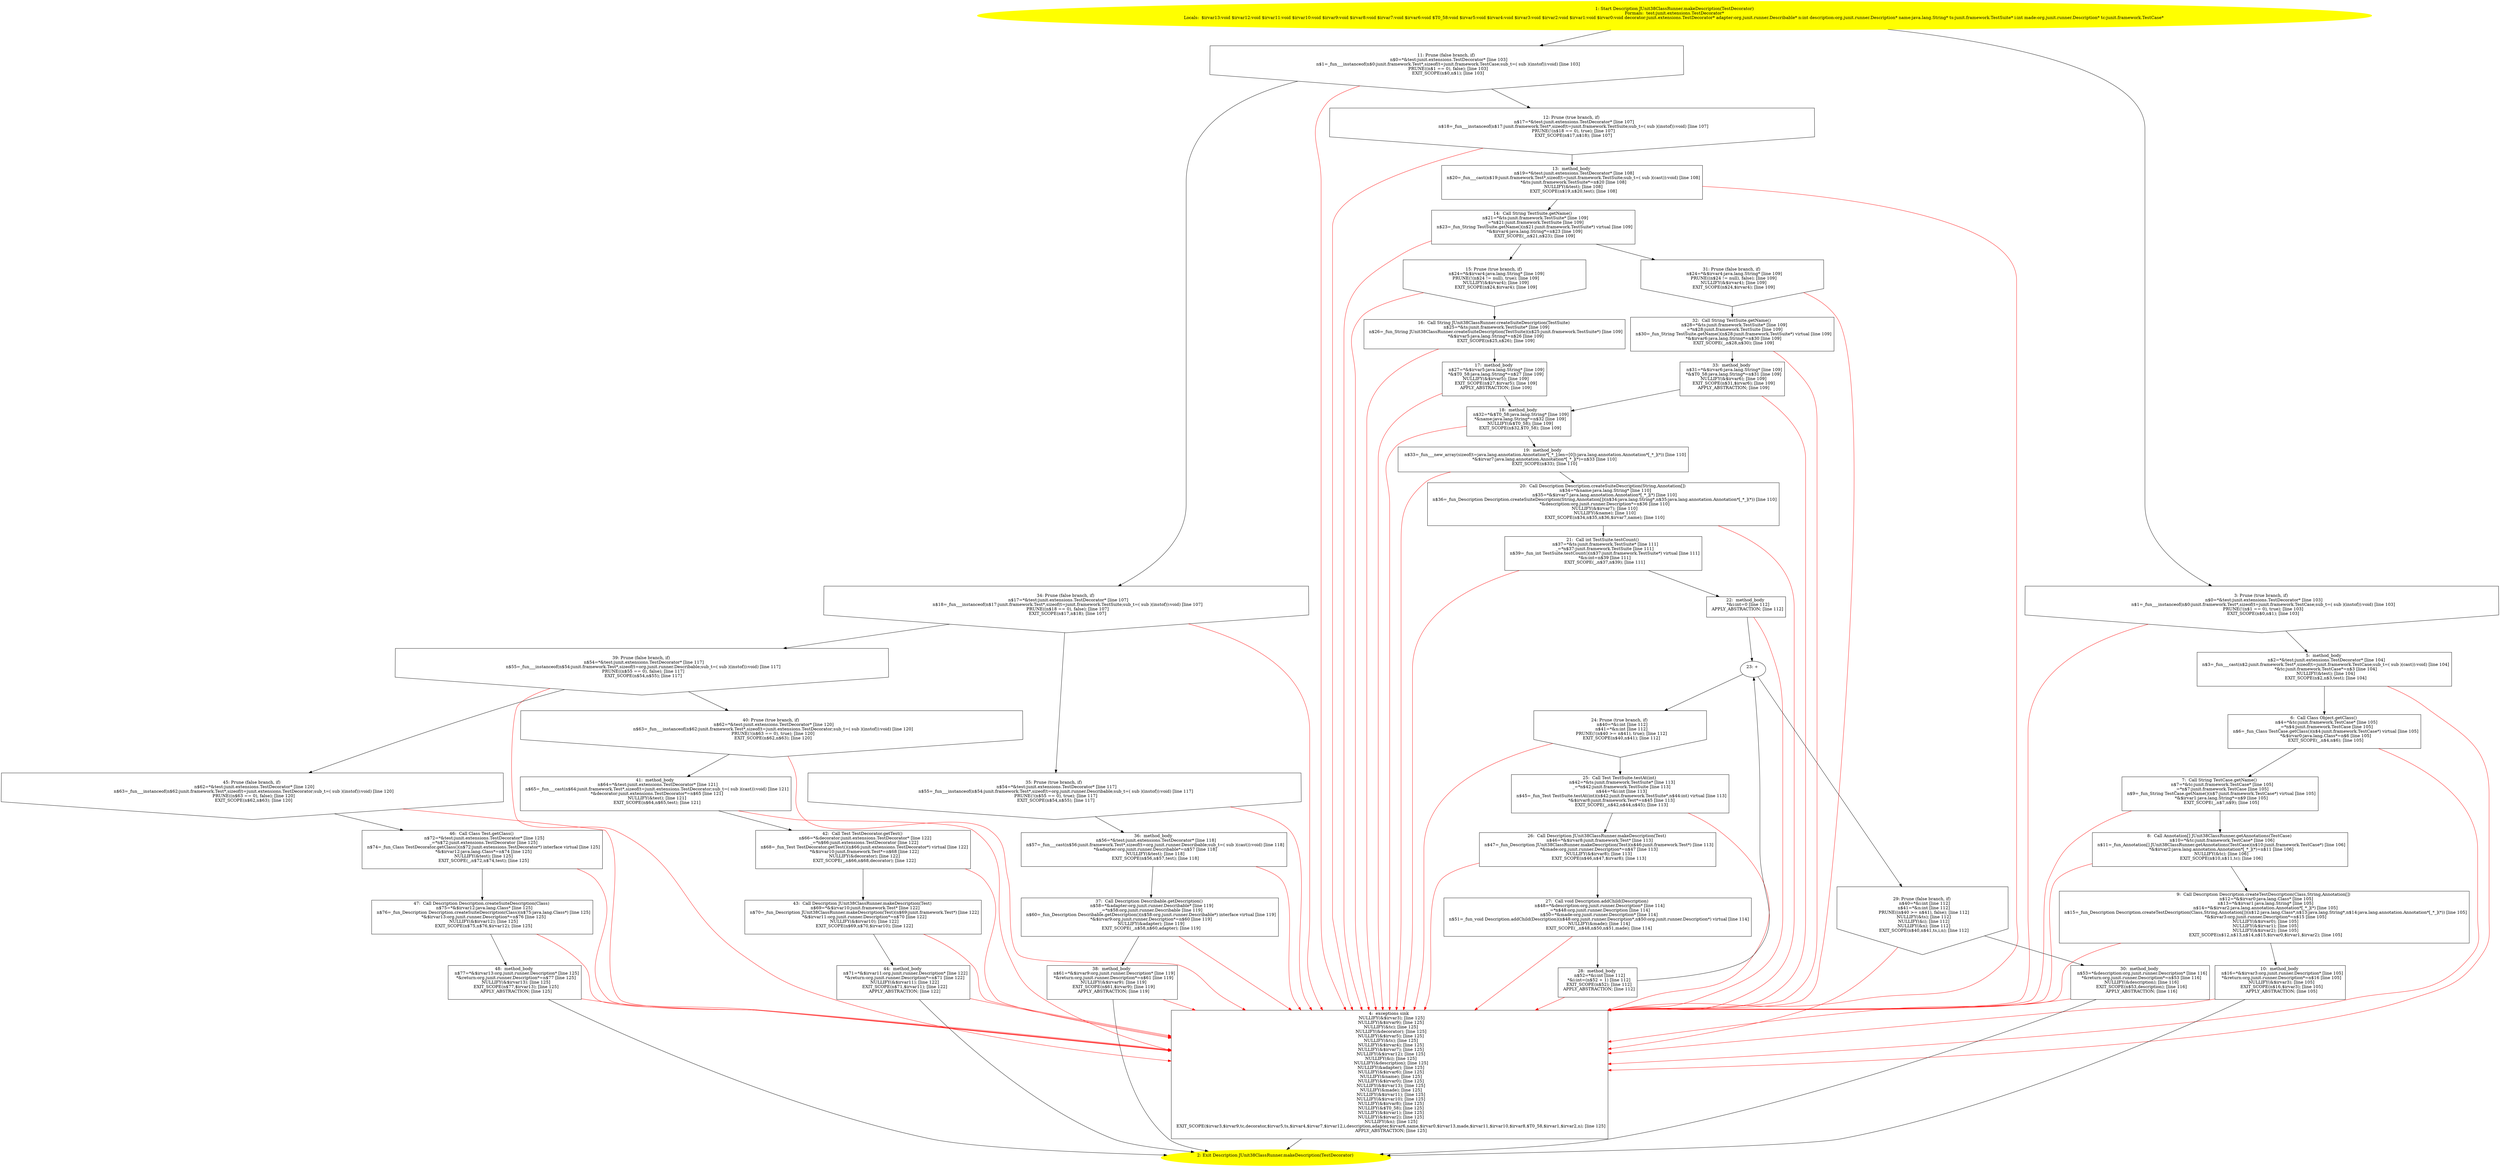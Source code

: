 /* @generated */
digraph cfg {
"org.junit.internal.runners.JUnit38ClassRunner.makeDescription(junit.extensions.TestDecorator):org.ju.b2b2408292c4fef4a4790dabfb2a9c00_1" [label="1: Start Description JUnit38ClassRunner.makeDescription(TestDecorator)\nFormals:  test:junit.extensions.TestDecorator*\nLocals:  $irvar13:void $irvar12:void $irvar11:void $irvar10:void $irvar9:void $irvar8:void $irvar7:void $irvar6:void $T0_58:void $irvar5:void $irvar4:void $irvar3:void $irvar2:void $irvar1:void $irvar0:void decorator:junit.extensions.TestDecorator* adapter:org.junit.runner.Describable* n:int description:org.junit.runner.Description* name:java.lang.String* ts:junit.framework.TestSuite* i:int made:org.junit.runner.Description* tc:junit.framework.TestCase* \n  " color=yellow style=filled]
	

	 "org.junit.internal.runners.JUnit38ClassRunner.makeDescription(junit.extensions.TestDecorator):org.ju.b2b2408292c4fef4a4790dabfb2a9c00_1" -> "org.junit.internal.runners.JUnit38ClassRunner.makeDescription(junit.extensions.TestDecorator):org.ju.b2b2408292c4fef4a4790dabfb2a9c00_3" ;
	 "org.junit.internal.runners.JUnit38ClassRunner.makeDescription(junit.extensions.TestDecorator):org.ju.b2b2408292c4fef4a4790dabfb2a9c00_1" -> "org.junit.internal.runners.JUnit38ClassRunner.makeDescription(junit.extensions.TestDecorator):org.ju.b2b2408292c4fef4a4790dabfb2a9c00_11" ;
"org.junit.internal.runners.JUnit38ClassRunner.makeDescription(junit.extensions.TestDecorator):org.ju.b2b2408292c4fef4a4790dabfb2a9c00_2" [label="2: Exit Description JUnit38ClassRunner.makeDescription(TestDecorator) \n  " color=yellow style=filled]
	

"org.junit.internal.runners.JUnit38ClassRunner.makeDescription(junit.extensions.TestDecorator):org.ju.b2b2408292c4fef4a4790dabfb2a9c00_3" [label="3: Prune (true branch, if) \n   n$0=*&test:junit.extensions.TestDecorator* [line 103]\n  n$1=_fun___instanceof(n$0:junit.framework.Test*,sizeof(t=junit.framework.TestCase;sub_t=( sub )(instof)):void) [line 103]\n  PRUNE(!(n$1 == 0), true); [line 103]\n  EXIT_SCOPE(n$0,n$1); [line 103]\n " shape="invhouse"]
	

	 "org.junit.internal.runners.JUnit38ClassRunner.makeDescription(junit.extensions.TestDecorator):org.ju.b2b2408292c4fef4a4790dabfb2a9c00_3" -> "org.junit.internal.runners.JUnit38ClassRunner.makeDescription(junit.extensions.TestDecorator):org.ju.b2b2408292c4fef4a4790dabfb2a9c00_5" ;
	 "org.junit.internal.runners.JUnit38ClassRunner.makeDescription(junit.extensions.TestDecorator):org.ju.b2b2408292c4fef4a4790dabfb2a9c00_3" -> "org.junit.internal.runners.JUnit38ClassRunner.makeDescription(junit.extensions.TestDecorator):org.ju.b2b2408292c4fef4a4790dabfb2a9c00_4" [color="red" ];
"org.junit.internal.runners.JUnit38ClassRunner.makeDescription(junit.extensions.TestDecorator):org.ju.b2b2408292c4fef4a4790dabfb2a9c00_4" [label="4:  exceptions sink \n   NULLIFY(&$irvar3); [line 125]\n  NULLIFY(&$irvar9); [line 125]\n  NULLIFY(&tc); [line 125]\n  NULLIFY(&decorator); [line 125]\n  NULLIFY(&$irvar5); [line 125]\n  NULLIFY(&ts); [line 125]\n  NULLIFY(&$irvar4); [line 125]\n  NULLIFY(&$irvar7); [line 125]\n  NULLIFY(&$irvar12); [line 125]\n  NULLIFY(&i); [line 125]\n  NULLIFY(&description); [line 125]\n  NULLIFY(&adapter); [line 125]\n  NULLIFY(&$irvar6); [line 125]\n  NULLIFY(&name); [line 125]\n  NULLIFY(&$irvar0); [line 125]\n  NULLIFY(&$irvar13); [line 125]\n  NULLIFY(&made); [line 125]\n  NULLIFY(&$irvar11); [line 125]\n  NULLIFY(&$irvar10); [line 125]\n  NULLIFY(&$irvar8); [line 125]\n  NULLIFY(&$T0_58); [line 125]\n  NULLIFY(&$irvar1); [line 125]\n  NULLIFY(&$irvar2); [line 125]\n  NULLIFY(&n); [line 125]\n  EXIT_SCOPE($irvar3,$irvar9,tc,decorator,$irvar5,ts,$irvar4,$irvar7,$irvar12,i,description,adapter,$irvar6,name,$irvar0,$irvar13,made,$irvar11,$irvar10,$irvar8,$T0_58,$irvar1,$irvar2,n); [line 125]\n  APPLY_ABSTRACTION; [line 125]\n " shape="box"]
	

	 "org.junit.internal.runners.JUnit38ClassRunner.makeDescription(junit.extensions.TestDecorator):org.ju.b2b2408292c4fef4a4790dabfb2a9c00_4" -> "org.junit.internal.runners.JUnit38ClassRunner.makeDescription(junit.extensions.TestDecorator):org.ju.b2b2408292c4fef4a4790dabfb2a9c00_2" ;
"org.junit.internal.runners.JUnit38ClassRunner.makeDescription(junit.extensions.TestDecorator):org.ju.b2b2408292c4fef4a4790dabfb2a9c00_5" [label="5:  method_body \n   n$2=*&test:junit.extensions.TestDecorator* [line 104]\n  n$3=_fun___cast(n$2:junit.framework.Test*,sizeof(t=junit.framework.TestCase;sub_t=( sub )(cast)):void) [line 104]\n  *&tc:junit.framework.TestCase*=n$3 [line 104]\n  NULLIFY(&test); [line 104]\n  EXIT_SCOPE(n$2,n$3,test); [line 104]\n " shape="box"]
	

	 "org.junit.internal.runners.JUnit38ClassRunner.makeDescription(junit.extensions.TestDecorator):org.ju.b2b2408292c4fef4a4790dabfb2a9c00_5" -> "org.junit.internal.runners.JUnit38ClassRunner.makeDescription(junit.extensions.TestDecorator):org.ju.b2b2408292c4fef4a4790dabfb2a9c00_6" ;
	 "org.junit.internal.runners.JUnit38ClassRunner.makeDescription(junit.extensions.TestDecorator):org.ju.b2b2408292c4fef4a4790dabfb2a9c00_5" -> "org.junit.internal.runners.JUnit38ClassRunner.makeDescription(junit.extensions.TestDecorator):org.ju.b2b2408292c4fef4a4790dabfb2a9c00_4" [color="red" ];
"org.junit.internal.runners.JUnit38ClassRunner.makeDescription(junit.extensions.TestDecorator):org.ju.b2b2408292c4fef4a4790dabfb2a9c00_6" [label="6:  Call Class Object.getClass() \n   n$4=*&tc:junit.framework.TestCase* [line 105]\n  _=*n$4:junit.framework.TestCase [line 105]\n  n$6=_fun_Class TestCase.getClass()(n$4:junit.framework.TestCase*) virtual [line 105]\n  *&$irvar0:java.lang.Class*=n$6 [line 105]\n  EXIT_SCOPE(_,n$4,n$6); [line 105]\n " shape="box"]
	

	 "org.junit.internal.runners.JUnit38ClassRunner.makeDescription(junit.extensions.TestDecorator):org.ju.b2b2408292c4fef4a4790dabfb2a9c00_6" -> "org.junit.internal.runners.JUnit38ClassRunner.makeDescription(junit.extensions.TestDecorator):org.ju.b2b2408292c4fef4a4790dabfb2a9c00_7" ;
	 "org.junit.internal.runners.JUnit38ClassRunner.makeDescription(junit.extensions.TestDecorator):org.ju.b2b2408292c4fef4a4790dabfb2a9c00_6" -> "org.junit.internal.runners.JUnit38ClassRunner.makeDescription(junit.extensions.TestDecorator):org.ju.b2b2408292c4fef4a4790dabfb2a9c00_4" [color="red" ];
"org.junit.internal.runners.JUnit38ClassRunner.makeDescription(junit.extensions.TestDecorator):org.ju.b2b2408292c4fef4a4790dabfb2a9c00_7" [label="7:  Call String TestCase.getName() \n   n$7=*&tc:junit.framework.TestCase* [line 105]\n  _=*n$7:junit.framework.TestCase [line 105]\n  n$9=_fun_String TestCase.getName()(n$7:junit.framework.TestCase*) virtual [line 105]\n  *&$irvar1:java.lang.String*=n$9 [line 105]\n  EXIT_SCOPE(_,n$7,n$9); [line 105]\n " shape="box"]
	

	 "org.junit.internal.runners.JUnit38ClassRunner.makeDescription(junit.extensions.TestDecorator):org.ju.b2b2408292c4fef4a4790dabfb2a9c00_7" -> "org.junit.internal.runners.JUnit38ClassRunner.makeDescription(junit.extensions.TestDecorator):org.ju.b2b2408292c4fef4a4790dabfb2a9c00_8" ;
	 "org.junit.internal.runners.JUnit38ClassRunner.makeDescription(junit.extensions.TestDecorator):org.ju.b2b2408292c4fef4a4790dabfb2a9c00_7" -> "org.junit.internal.runners.JUnit38ClassRunner.makeDescription(junit.extensions.TestDecorator):org.ju.b2b2408292c4fef4a4790dabfb2a9c00_4" [color="red" ];
"org.junit.internal.runners.JUnit38ClassRunner.makeDescription(junit.extensions.TestDecorator):org.ju.b2b2408292c4fef4a4790dabfb2a9c00_8" [label="8:  Call Annotation[] JUnit38ClassRunner.getAnnotations(TestCase) \n   n$10=*&tc:junit.framework.TestCase* [line 106]\n  n$11=_fun_Annotation[] JUnit38ClassRunner.getAnnotations(TestCase)(n$10:junit.framework.TestCase*) [line 106]\n  *&$irvar2:java.lang.annotation.Annotation*[_*_](*)=n$11 [line 106]\n  NULLIFY(&tc); [line 106]\n  EXIT_SCOPE(n$10,n$11,tc); [line 106]\n " shape="box"]
	

	 "org.junit.internal.runners.JUnit38ClassRunner.makeDescription(junit.extensions.TestDecorator):org.ju.b2b2408292c4fef4a4790dabfb2a9c00_8" -> "org.junit.internal.runners.JUnit38ClassRunner.makeDescription(junit.extensions.TestDecorator):org.ju.b2b2408292c4fef4a4790dabfb2a9c00_9" ;
	 "org.junit.internal.runners.JUnit38ClassRunner.makeDescription(junit.extensions.TestDecorator):org.ju.b2b2408292c4fef4a4790dabfb2a9c00_8" -> "org.junit.internal.runners.JUnit38ClassRunner.makeDescription(junit.extensions.TestDecorator):org.ju.b2b2408292c4fef4a4790dabfb2a9c00_4" [color="red" ];
"org.junit.internal.runners.JUnit38ClassRunner.makeDescription(junit.extensions.TestDecorator):org.ju.b2b2408292c4fef4a4790dabfb2a9c00_9" [label="9:  Call Description Description.createTestDescription(Class,String,Annotation[]) \n   n$12=*&$irvar0:java.lang.Class* [line 105]\n  n$13=*&$irvar1:java.lang.String* [line 105]\n  n$14=*&$irvar2:java.lang.annotation.Annotation*[_*_](*) [line 105]\n  n$15=_fun_Description Description.createTestDescription(Class,String,Annotation[])(n$12:java.lang.Class*,n$13:java.lang.String*,n$14:java.lang.annotation.Annotation*[_*_](*)) [line 105]\n  *&$irvar3:org.junit.runner.Description*=n$15 [line 105]\n  NULLIFY(&$irvar0); [line 105]\n  NULLIFY(&$irvar1); [line 105]\n  NULLIFY(&$irvar2); [line 105]\n  EXIT_SCOPE(n$12,n$13,n$14,n$15,$irvar0,$irvar1,$irvar2); [line 105]\n " shape="box"]
	

	 "org.junit.internal.runners.JUnit38ClassRunner.makeDescription(junit.extensions.TestDecorator):org.ju.b2b2408292c4fef4a4790dabfb2a9c00_9" -> "org.junit.internal.runners.JUnit38ClassRunner.makeDescription(junit.extensions.TestDecorator):org.ju.b2b2408292c4fef4a4790dabfb2a9c00_10" ;
	 "org.junit.internal.runners.JUnit38ClassRunner.makeDescription(junit.extensions.TestDecorator):org.ju.b2b2408292c4fef4a4790dabfb2a9c00_9" -> "org.junit.internal.runners.JUnit38ClassRunner.makeDescription(junit.extensions.TestDecorator):org.ju.b2b2408292c4fef4a4790dabfb2a9c00_4" [color="red" ];
"org.junit.internal.runners.JUnit38ClassRunner.makeDescription(junit.extensions.TestDecorator):org.ju.b2b2408292c4fef4a4790dabfb2a9c00_10" [label="10:  method_body \n   n$16=*&$irvar3:org.junit.runner.Description* [line 105]\n  *&return:org.junit.runner.Description*=n$16 [line 105]\n  NULLIFY(&$irvar3); [line 105]\n  EXIT_SCOPE(n$16,$irvar3); [line 105]\n  APPLY_ABSTRACTION; [line 105]\n " shape="box"]
	

	 "org.junit.internal.runners.JUnit38ClassRunner.makeDescription(junit.extensions.TestDecorator):org.ju.b2b2408292c4fef4a4790dabfb2a9c00_10" -> "org.junit.internal.runners.JUnit38ClassRunner.makeDescription(junit.extensions.TestDecorator):org.ju.b2b2408292c4fef4a4790dabfb2a9c00_2" ;
	 "org.junit.internal.runners.JUnit38ClassRunner.makeDescription(junit.extensions.TestDecorator):org.ju.b2b2408292c4fef4a4790dabfb2a9c00_10" -> "org.junit.internal.runners.JUnit38ClassRunner.makeDescription(junit.extensions.TestDecorator):org.ju.b2b2408292c4fef4a4790dabfb2a9c00_4" [color="red" ];
"org.junit.internal.runners.JUnit38ClassRunner.makeDescription(junit.extensions.TestDecorator):org.ju.b2b2408292c4fef4a4790dabfb2a9c00_11" [label="11: Prune (false branch, if) \n   n$0=*&test:junit.extensions.TestDecorator* [line 103]\n  n$1=_fun___instanceof(n$0:junit.framework.Test*,sizeof(t=junit.framework.TestCase;sub_t=( sub )(instof)):void) [line 103]\n  PRUNE((n$1 == 0), false); [line 103]\n  EXIT_SCOPE(n$0,n$1); [line 103]\n " shape="invhouse"]
	

	 "org.junit.internal.runners.JUnit38ClassRunner.makeDescription(junit.extensions.TestDecorator):org.ju.b2b2408292c4fef4a4790dabfb2a9c00_11" -> "org.junit.internal.runners.JUnit38ClassRunner.makeDescription(junit.extensions.TestDecorator):org.ju.b2b2408292c4fef4a4790dabfb2a9c00_12" ;
	 "org.junit.internal.runners.JUnit38ClassRunner.makeDescription(junit.extensions.TestDecorator):org.ju.b2b2408292c4fef4a4790dabfb2a9c00_11" -> "org.junit.internal.runners.JUnit38ClassRunner.makeDescription(junit.extensions.TestDecorator):org.ju.b2b2408292c4fef4a4790dabfb2a9c00_34" ;
	 "org.junit.internal.runners.JUnit38ClassRunner.makeDescription(junit.extensions.TestDecorator):org.ju.b2b2408292c4fef4a4790dabfb2a9c00_11" -> "org.junit.internal.runners.JUnit38ClassRunner.makeDescription(junit.extensions.TestDecorator):org.ju.b2b2408292c4fef4a4790dabfb2a9c00_4" [color="red" ];
"org.junit.internal.runners.JUnit38ClassRunner.makeDescription(junit.extensions.TestDecorator):org.ju.b2b2408292c4fef4a4790dabfb2a9c00_12" [label="12: Prune (true branch, if) \n   n$17=*&test:junit.extensions.TestDecorator* [line 107]\n  n$18=_fun___instanceof(n$17:junit.framework.Test*,sizeof(t=junit.framework.TestSuite;sub_t=( sub )(instof)):void) [line 107]\n  PRUNE(!(n$18 == 0), true); [line 107]\n  EXIT_SCOPE(n$17,n$18); [line 107]\n " shape="invhouse"]
	

	 "org.junit.internal.runners.JUnit38ClassRunner.makeDescription(junit.extensions.TestDecorator):org.ju.b2b2408292c4fef4a4790dabfb2a9c00_12" -> "org.junit.internal.runners.JUnit38ClassRunner.makeDescription(junit.extensions.TestDecorator):org.ju.b2b2408292c4fef4a4790dabfb2a9c00_13" ;
	 "org.junit.internal.runners.JUnit38ClassRunner.makeDescription(junit.extensions.TestDecorator):org.ju.b2b2408292c4fef4a4790dabfb2a9c00_12" -> "org.junit.internal.runners.JUnit38ClassRunner.makeDescription(junit.extensions.TestDecorator):org.ju.b2b2408292c4fef4a4790dabfb2a9c00_4" [color="red" ];
"org.junit.internal.runners.JUnit38ClassRunner.makeDescription(junit.extensions.TestDecorator):org.ju.b2b2408292c4fef4a4790dabfb2a9c00_13" [label="13:  method_body \n   n$19=*&test:junit.extensions.TestDecorator* [line 108]\n  n$20=_fun___cast(n$19:junit.framework.Test*,sizeof(t=junit.framework.TestSuite;sub_t=( sub )(cast)):void) [line 108]\n  *&ts:junit.framework.TestSuite*=n$20 [line 108]\n  NULLIFY(&test); [line 108]\n  EXIT_SCOPE(n$19,n$20,test); [line 108]\n " shape="box"]
	

	 "org.junit.internal.runners.JUnit38ClassRunner.makeDescription(junit.extensions.TestDecorator):org.ju.b2b2408292c4fef4a4790dabfb2a9c00_13" -> "org.junit.internal.runners.JUnit38ClassRunner.makeDescription(junit.extensions.TestDecorator):org.ju.b2b2408292c4fef4a4790dabfb2a9c00_14" ;
	 "org.junit.internal.runners.JUnit38ClassRunner.makeDescription(junit.extensions.TestDecorator):org.ju.b2b2408292c4fef4a4790dabfb2a9c00_13" -> "org.junit.internal.runners.JUnit38ClassRunner.makeDescription(junit.extensions.TestDecorator):org.ju.b2b2408292c4fef4a4790dabfb2a9c00_4" [color="red" ];
"org.junit.internal.runners.JUnit38ClassRunner.makeDescription(junit.extensions.TestDecorator):org.ju.b2b2408292c4fef4a4790dabfb2a9c00_14" [label="14:  Call String TestSuite.getName() \n   n$21=*&ts:junit.framework.TestSuite* [line 109]\n  _=*n$21:junit.framework.TestSuite [line 109]\n  n$23=_fun_String TestSuite.getName()(n$21:junit.framework.TestSuite*) virtual [line 109]\n  *&$irvar4:java.lang.String*=n$23 [line 109]\n  EXIT_SCOPE(_,n$21,n$23); [line 109]\n " shape="box"]
	

	 "org.junit.internal.runners.JUnit38ClassRunner.makeDescription(junit.extensions.TestDecorator):org.ju.b2b2408292c4fef4a4790dabfb2a9c00_14" -> "org.junit.internal.runners.JUnit38ClassRunner.makeDescription(junit.extensions.TestDecorator):org.ju.b2b2408292c4fef4a4790dabfb2a9c00_15" ;
	 "org.junit.internal.runners.JUnit38ClassRunner.makeDescription(junit.extensions.TestDecorator):org.ju.b2b2408292c4fef4a4790dabfb2a9c00_14" -> "org.junit.internal.runners.JUnit38ClassRunner.makeDescription(junit.extensions.TestDecorator):org.ju.b2b2408292c4fef4a4790dabfb2a9c00_31" ;
	 "org.junit.internal.runners.JUnit38ClassRunner.makeDescription(junit.extensions.TestDecorator):org.ju.b2b2408292c4fef4a4790dabfb2a9c00_14" -> "org.junit.internal.runners.JUnit38ClassRunner.makeDescription(junit.extensions.TestDecorator):org.ju.b2b2408292c4fef4a4790dabfb2a9c00_4" [color="red" ];
"org.junit.internal.runners.JUnit38ClassRunner.makeDescription(junit.extensions.TestDecorator):org.ju.b2b2408292c4fef4a4790dabfb2a9c00_15" [label="15: Prune (true branch, if) \n   n$24=*&$irvar4:java.lang.String* [line 109]\n  PRUNE(!(n$24 != null), true); [line 109]\n  NULLIFY(&$irvar4); [line 109]\n  EXIT_SCOPE(n$24,$irvar4); [line 109]\n " shape="invhouse"]
	

	 "org.junit.internal.runners.JUnit38ClassRunner.makeDescription(junit.extensions.TestDecorator):org.ju.b2b2408292c4fef4a4790dabfb2a9c00_15" -> "org.junit.internal.runners.JUnit38ClassRunner.makeDescription(junit.extensions.TestDecorator):org.ju.b2b2408292c4fef4a4790dabfb2a9c00_16" ;
	 "org.junit.internal.runners.JUnit38ClassRunner.makeDescription(junit.extensions.TestDecorator):org.ju.b2b2408292c4fef4a4790dabfb2a9c00_15" -> "org.junit.internal.runners.JUnit38ClassRunner.makeDescription(junit.extensions.TestDecorator):org.ju.b2b2408292c4fef4a4790dabfb2a9c00_4" [color="red" ];
"org.junit.internal.runners.JUnit38ClassRunner.makeDescription(junit.extensions.TestDecorator):org.ju.b2b2408292c4fef4a4790dabfb2a9c00_16" [label="16:  Call String JUnit38ClassRunner.createSuiteDescription(TestSuite) \n   n$25=*&ts:junit.framework.TestSuite* [line 109]\n  n$26=_fun_String JUnit38ClassRunner.createSuiteDescription(TestSuite)(n$25:junit.framework.TestSuite*) [line 109]\n  *&$irvar5:java.lang.String*=n$26 [line 109]\n  EXIT_SCOPE(n$25,n$26); [line 109]\n " shape="box"]
	

	 "org.junit.internal.runners.JUnit38ClassRunner.makeDescription(junit.extensions.TestDecorator):org.ju.b2b2408292c4fef4a4790dabfb2a9c00_16" -> "org.junit.internal.runners.JUnit38ClassRunner.makeDescription(junit.extensions.TestDecorator):org.ju.b2b2408292c4fef4a4790dabfb2a9c00_17" ;
	 "org.junit.internal.runners.JUnit38ClassRunner.makeDescription(junit.extensions.TestDecorator):org.ju.b2b2408292c4fef4a4790dabfb2a9c00_16" -> "org.junit.internal.runners.JUnit38ClassRunner.makeDescription(junit.extensions.TestDecorator):org.ju.b2b2408292c4fef4a4790dabfb2a9c00_4" [color="red" ];
"org.junit.internal.runners.JUnit38ClassRunner.makeDescription(junit.extensions.TestDecorator):org.ju.b2b2408292c4fef4a4790dabfb2a9c00_17" [label="17:  method_body \n   n$27=*&$irvar5:java.lang.String* [line 109]\n  *&$T0_58:java.lang.String*=n$27 [line 109]\n  NULLIFY(&$irvar5); [line 109]\n  EXIT_SCOPE(n$27,$irvar5); [line 109]\n  APPLY_ABSTRACTION; [line 109]\n " shape="box"]
	

	 "org.junit.internal.runners.JUnit38ClassRunner.makeDescription(junit.extensions.TestDecorator):org.ju.b2b2408292c4fef4a4790dabfb2a9c00_17" -> "org.junit.internal.runners.JUnit38ClassRunner.makeDescription(junit.extensions.TestDecorator):org.ju.b2b2408292c4fef4a4790dabfb2a9c00_18" ;
	 "org.junit.internal.runners.JUnit38ClassRunner.makeDescription(junit.extensions.TestDecorator):org.ju.b2b2408292c4fef4a4790dabfb2a9c00_17" -> "org.junit.internal.runners.JUnit38ClassRunner.makeDescription(junit.extensions.TestDecorator):org.ju.b2b2408292c4fef4a4790dabfb2a9c00_4" [color="red" ];
"org.junit.internal.runners.JUnit38ClassRunner.makeDescription(junit.extensions.TestDecorator):org.ju.b2b2408292c4fef4a4790dabfb2a9c00_18" [label="18:  method_body \n   n$32=*&$T0_58:java.lang.String* [line 109]\n  *&name:java.lang.String*=n$32 [line 109]\n  NULLIFY(&$T0_58); [line 109]\n  EXIT_SCOPE(n$32,$T0_58); [line 109]\n " shape="box"]
	

	 "org.junit.internal.runners.JUnit38ClassRunner.makeDescription(junit.extensions.TestDecorator):org.ju.b2b2408292c4fef4a4790dabfb2a9c00_18" -> "org.junit.internal.runners.JUnit38ClassRunner.makeDescription(junit.extensions.TestDecorator):org.ju.b2b2408292c4fef4a4790dabfb2a9c00_19" ;
	 "org.junit.internal.runners.JUnit38ClassRunner.makeDescription(junit.extensions.TestDecorator):org.ju.b2b2408292c4fef4a4790dabfb2a9c00_18" -> "org.junit.internal.runners.JUnit38ClassRunner.makeDescription(junit.extensions.TestDecorator):org.ju.b2b2408292c4fef4a4790dabfb2a9c00_4" [color="red" ];
"org.junit.internal.runners.JUnit38ClassRunner.makeDescription(junit.extensions.TestDecorator):org.ju.b2b2408292c4fef4a4790dabfb2a9c00_19" [label="19:  method_body \n   n$33=_fun___new_array(sizeof(t=java.lang.annotation.Annotation*[_*_];len=[0]):java.lang.annotation.Annotation*[_*_](*)) [line 110]\n  *&$irvar7:java.lang.annotation.Annotation*[_*_](*)=n$33 [line 110]\n  EXIT_SCOPE(n$33); [line 110]\n " shape="box"]
	

	 "org.junit.internal.runners.JUnit38ClassRunner.makeDescription(junit.extensions.TestDecorator):org.ju.b2b2408292c4fef4a4790dabfb2a9c00_19" -> "org.junit.internal.runners.JUnit38ClassRunner.makeDescription(junit.extensions.TestDecorator):org.ju.b2b2408292c4fef4a4790dabfb2a9c00_20" ;
	 "org.junit.internal.runners.JUnit38ClassRunner.makeDescription(junit.extensions.TestDecorator):org.ju.b2b2408292c4fef4a4790dabfb2a9c00_19" -> "org.junit.internal.runners.JUnit38ClassRunner.makeDescription(junit.extensions.TestDecorator):org.ju.b2b2408292c4fef4a4790dabfb2a9c00_4" [color="red" ];
"org.junit.internal.runners.JUnit38ClassRunner.makeDescription(junit.extensions.TestDecorator):org.ju.b2b2408292c4fef4a4790dabfb2a9c00_20" [label="20:  Call Description Description.createSuiteDescription(String,Annotation[]) \n   n$34=*&name:java.lang.String* [line 110]\n  n$35=*&$irvar7:java.lang.annotation.Annotation*[_*_](*) [line 110]\n  n$36=_fun_Description Description.createSuiteDescription(String,Annotation[])(n$34:java.lang.String*,n$35:java.lang.annotation.Annotation*[_*_](*)) [line 110]\n  *&description:org.junit.runner.Description*=n$36 [line 110]\n  NULLIFY(&$irvar7); [line 110]\n  NULLIFY(&name); [line 110]\n  EXIT_SCOPE(n$34,n$35,n$36,$irvar7,name); [line 110]\n " shape="box"]
	

	 "org.junit.internal.runners.JUnit38ClassRunner.makeDescription(junit.extensions.TestDecorator):org.ju.b2b2408292c4fef4a4790dabfb2a9c00_20" -> "org.junit.internal.runners.JUnit38ClassRunner.makeDescription(junit.extensions.TestDecorator):org.ju.b2b2408292c4fef4a4790dabfb2a9c00_21" ;
	 "org.junit.internal.runners.JUnit38ClassRunner.makeDescription(junit.extensions.TestDecorator):org.ju.b2b2408292c4fef4a4790dabfb2a9c00_20" -> "org.junit.internal.runners.JUnit38ClassRunner.makeDescription(junit.extensions.TestDecorator):org.ju.b2b2408292c4fef4a4790dabfb2a9c00_4" [color="red" ];
"org.junit.internal.runners.JUnit38ClassRunner.makeDescription(junit.extensions.TestDecorator):org.ju.b2b2408292c4fef4a4790dabfb2a9c00_21" [label="21:  Call int TestSuite.testCount() \n   n$37=*&ts:junit.framework.TestSuite* [line 111]\n  _=*n$37:junit.framework.TestSuite [line 111]\n  n$39=_fun_int TestSuite.testCount()(n$37:junit.framework.TestSuite*) virtual [line 111]\n  *&n:int=n$39 [line 111]\n  EXIT_SCOPE(_,n$37,n$39); [line 111]\n " shape="box"]
	

	 "org.junit.internal.runners.JUnit38ClassRunner.makeDescription(junit.extensions.TestDecorator):org.ju.b2b2408292c4fef4a4790dabfb2a9c00_21" -> "org.junit.internal.runners.JUnit38ClassRunner.makeDescription(junit.extensions.TestDecorator):org.ju.b2b2408292c4fef4a4790dabfb2a9c00_22" ;
	 "org.junit.internal.runners.JUnit38ClassRunner.makeDescription(junit.extensions.TestDecorator):org.ju.b2b2408292c4fef4a4790dabfb2a9c00_21" -> "org.junit.internal.runners.JUnit38ClassRunner.makeDescription(junit.extensions.TestDecorator):org.ju.b2b2408292c4fef4a4790dabfb2a9c00_4" [color="red" ];
"org.junit.internal.runners.JUnit38ClassRunner.makeDescription(junit.extensions.TestDecorator):org.ju.b2b2408292c4fef4a4790dabfb2a9c00_22" [label="22:  method_body \n   *&i:int=0 [line 112]\n  APPLY_ABSTRACTION; [line 112]\n " shape="box"]
	

	 "org.junit.internal.runners.JUnit38ClassRunner.makeDescription(junit.extensions.TestDecorator):org.ju.b2b2408292c4fef4a4790dabfb2a9c00_22" -> "org.junit.internal.runners.JUnit38ClassRunner.makeDescription(junit.extensions.TestDecorator):org.ju.b2b2408292c4fef4a4790dabfb2a9c00_23" ;
	 "org.junit.internal.runners.JUnit38ClassRunner.makeDescription(junit.extensions.TestDecorator):org.ju.b2b2408292c4fef4a4790dabfb2a9c00_22" -> "org.junit.internal.runners.JUnit38ClassRunner.makeDescription(junit.extensions.TestDecorator):org.ju.b2b2408292c4fef4a4790dabfb2a9c00_4" [color="red" ];
"org.junit.internal.runners.JUnit38ClassRunner.makeDescription(junit.extensions.TestDecorator):org.ju.b2b2408292c4fef4a4790dabfb2a9c00_23" [label="23: + \n  " ]
	

	 "org.junit.internal.runners.JUnit38ClassRunner.makeDescription(junit.extensions.TestDecorator):org.ju.b2b2408292c4fef4a4790dabfb2a9c00_23" -> "org.junit.internal.runners.JUnit38ClassRunner.makeDescription(junit.extensions.TestDecorator):org.ju.b2b2408292c4fef4a4790dabfb2a9c00_24" ;
	 "org.junit.internal.runners.JUnit38ClassRunner.makeDescription(junit.extensions.TestDecorator):org.ju.b2b2408292c4fef4a4790dabfb2a9c00_23" -> "org.junit.internal.runners.JUnit38ClassRunner.makeDescription(junit.extensions.TestDecorator):org.ju.b2b2408292c4fef4a4790dabfb2a9c00_29" ;
"org.junit.internal.runners.JUnit38ClassRunner.makeDescription(junit.extensions.TestDecorator):org.ju.b2b2408292c4fef4a4790dabfb2a9c00_24" [label="24: Prune (true branch, if) \n   n$40=*&i:int [line 112]\n  n$41=*&n:int [line 112]\n  PRUNE(!(n$40 >= n$41), true); [line 112]\n  EXIT_SCOPE(n$40,n$41); [line 112]\n " shape="invhouse"]
	

	 "org.junit.internal.runners.JUnit38ClassRunner.makeDescription(junit.extensions.TestDecorator):org.ju.b2b2408292c4fef4a4790dabfb2a9c00_24" -> "org.junit.internal.runners.JUnit38ClassRunner.makeDescription(junit.extensions.TestDecorator):org.ju.b2b2408292c4fef4a4790dabfb2a9c00_25" ;
	 "org.junit.internal.runners.JUnit38ClassRunner.makeDescription(junit.extensions.TestDecorator):org.ju.b2b2408292c4fef4a4790dabfb2a9c00_24" -> "org.junit.internal.runners.JUnit38ClassRunner.makeDescription(junit.extensions.TestDecorator):org.ju.b2b2408292c4fef4a4790dabfb2a9c00_4" [color="red" ];
"org.junit.internal.runners.JUnit38ClassRunner.makeDescription(junit.extensions.TestDecorator):org.ju.b2b2408292c4fef4a4790dabfb2a9c00_25" [label="25:  Call Test TestSuite.testAt(int) \n   n$42=*&ts:junit.framework.TestSuite* [line 113]\n  _=*n$42:junit.framework.TestSuite [line 113]\n  n$44=*&i:int [line 113]\n  n$45=_fun_Test TestSuite.testAt(int)(n$42:junit.framework.TestSuite*,n$44:int) virtual [line 113]\n  *&$irvar8:junit.framework.Test*=n$45 [line 113]\n  EXIT_SCOPE(_,n$42,n$44,n$45); [line 113]\n " shape="box"]
	

	 "org.junit.internal.runners.JUnit38ClassRunner.makeDescription(junit.extensions.TestDecorator):org.ju.b2b2408292c4fef4a4790dabfb2a9c00_25" -> "org.junit.internal.runners.JUnit38ClassRunner.makeDescription(junit.extensions.TestDecorator):org.ju.b2b2408292c4fef4a4790dabfb2a9c00_26" ;
	 "org.junit.internal.runners.JUnit38ClassRunner.makeDescription(junit.extensions.TestDecorator):org.ju.b2b2408292c4fef4a4790dabfb2a9c00_25" -> "org.junit.internal.runners.JUnit38ClassRunner.makeDescription(junit.extensions.TestDecorator):org.ju.b2b2408292c4fef4a4790dabfb2a9c00_4" [color="red" ];
"org.junit.internal.runners.JUnit38ClassRunner.makeDescription(junit.extensions.TestDecorator):org.ju.b2b2408292c4fef4a4790dabfb2a9c00_26" [label="26:  Call Description JUnit38ClassRunner.makeDescription(Test) \n   n$46=*&$irvar8:junit.framework.Test* [line 113]\n  n$47=_fun_Description JUnit38ClassRunner.makeDescription(Test)(n$46:junit.framework.Test*) [line 113]\n  *&made:org.junit.runner.Description*=n$47 [line 113]\n  NULLIFY(&$irvar8); [line 113]\n  EXIT_SCOPE(n$46,n$47,$irvar8); [line 113]\n " shape="box"]
	

	 "org.junit.internal.runners.JUnit38ClassRunner.makeDescription(junit.extensions.TestDecorator):org.ju.b2b2408292c4fef4a4790dabfb2a9c00_26" -> "org.junit.internal.runners.JUnit38ClassRunner.makeDescription(junit.extensions.TestDecorator):org.ju.b2b2408292c4fef4a4790dabfb2a9c00_27" ;
	 "org.junit.internal.runners.JUnit38ClassRunner.makeDescription(junit.extensions.TestDecorator):org.ju.b2b2408292c4fef4a4790dabfb2a9c00_26" -> "org.junit.internal.runners.JUnit38ClassRunner.makeDescription(junit.extensions.TestDecorator):org.ju.b2b2408292c4fef4a4790dabfb2a9c00_4" [color="red" ];
"org.junit.internal.runners.JUnit38ClassRunner.makeDescription(junit.extensions.TestDecorator):org.ju.b2b2408292c4fef4a4790dabfb2a9c00_27" [label="27:  Call void Description.addChild(Description) \n   n$48=*&description:org.junit.runner.Description* [line 114]\n  _=*n$48:org.junit.runner.Description [line 114]\n  n$50=*&made:org.junit.runner.Description* [line 114]\n  n$51=_fun_void Description.addChild(Description)(n$48:org.junit.runner.Description*,n$50:org.junit.runner.Description*) virtual [line 114]\n  NULLIFY(&made); [line 114]\n  EXIT_SCOPE(_,n$48,n$50,n$51,made); [line 114]\n " shape="box"]
	

	 "org.junit.internal.runners.JUnit38ClassRunner.makeDescription(junit.extensions.TestDecorator):org.ju.b2b2408292c4fef4a4790dabfb2a9c00_27" -> "org.junit.internal.runners.JUnit38ClassRunner.makeDescription(junit.extensions.TestDecorator):org.ju.b2b2408292c4fef4a4790dabfb2a9c00_28" ;
	 "org.junit.internal.runners.JUnit38ClassRunner.makeDescription(junit.extensions.TestDecorator):org.ju.b2b2408292c4fef4a4790dabfb2a9c00_27" -> "org.junit.internal.runners.JUnit38ClassRunner.makeDescription(junit.extensions.TestDecorator):org.ju.b2b2408292c4fef4a4790dabfb2a9c00_4" [color="red" ];
"org.junit.internal.runners.JUnit38ClassRunner.makeDescription(junit.extensions.TestDecorator):org.ju.b2b2408292c4fef4a4790dabfb2a9c00_28" [label="28:  method_body \n   n$52=*&i:int [line 112]\n  *&i:int=(n$52 + 1) [line 112]\n  EXIT_SCOPE(n$52); [line 112]\n  APPLY_ABSTRACTION; [line 112]\n " shape="box"]
	

	 "org.junit.internal.runners.JUnit38ClassRunner.makeDescription(junit.extensions.TestDecorator):org.ju.b2b2408292c4fef4a4790dabfb2a9c00_28" -> "org.junit.internal.runners.JUnit38ClassRunner.makeDescription(junit.extensions.TestDecorator):org.ju.b2b2408292c4fef4a4790dabfb2a9c00_23" ;
	 "org.junit.internal.runners.JUnit38ClassRunner.makeDescription(junit.extensions.TestDecorator):org.ju.b2b2408292c4fef4a4790dabfb2a9c00_28" -> "org.junit.internal.runners.JUnit38ClassRunner.makeDescription(junit.extensions.TestDecorator):org.ju.b2b2408292c4fef4a4790dabfb2a9c00_4" [color="red" ];
"org.junit.internal.runners.JUnit38ClassRunner.makeDescription(junit.extensions.TestDecorator):org.ju.b2b2408292c4fef4a4790dabfb2a9c00_29" [label="29: Prune (false branch, if) \n   n$40=*&i:int [line 112]\n  n$41=*&n:int [line 112]\n  PRUNE((n$40 >= n$41), false); [line 112]\n  NULLIFY(&ts); [line 112]\n  NULLIFY(&i); [line 112]\n  NULLIFY(&n); [line 112]\n  EXIT_SCOPE(n$40,n$41,ts,i,n); [line 112]\n " shape="invhouse"]
	

	 "org.junit.internal.runners.JUnit38ClassRunner.makeDescription(junit.extensions.TestDecorator):org.ju.b2b2408292c4fef4a4790dabfb2a9c00_29" -> "org.junit.internal.runners.JUnit38ClassRunner.makeDescription(junit.extensions.TestDecorator):org.ju.b2b2408292c4fef4a4790dabfb2a9c00_30" ;
	 "org.junit.internal.runners.JUnit38ClassRunner.makeDescription(junit.extensions.TestDecorator):org.ju.b2b2408292c4fef4a4790dabfb2a9c00_29" -> "org.junit.internal.runners.JUnit38ClassRunner.makeDescription(junit.extensions.TestDecorator):org.ju.b2b2408292c4fef4a4790dabfb2a9c00_4" [color="red" ];
"org.junit.internal.runners.JUnit38ClassRunner.makeDescription(junit.extensions.TestDecorator):org.ju.b2b2408292c4fef4a4790dabfb2a9c00_30" [label="30:  method_body \n   n$53=*&description:org.junit.runner.Description* [line 116]\n  *&return:org.junit.runner.Description*=n$53 [line 116]\n  NULLIFY(&description); [line 116]\n  EXIT_SCOPE(n$53,description); [line 116]\n  APPLY_ABSTRACTION; [line 116]\n " shape="box"]
	

	 "org.junit.internal.runners.JUnit38ClassRunner.makeDescription(junit.extensions.TestDecorator):org.ju.b2b2408292c4fef4a4790dabfb2a9c00_30" -> "org.junit.internal.runners.JUnit38ClassRunner.makeDescription(junit.extensions.TestDecorator):org.ju.b2b2408292c4fef4a4790dabfb2a9c00_2" ;
	 "org.junit.internal.runners.JUnit38ClassRunner.makeDescription(junit.extensions.TestDecorator):org.ju.b2b2408292c4fef4a4790dabfb2a9c00_30" -> "org.junit.internal.runners.JUnit38ClassRunner.makeDescription(junit.extensions.TestDecorator):org.ju.b2b2408292c4fef4a4790dabfb2a9c00_4" [color="red" ];
"org.junit.internal.runners.JUnit38ClassRunner.makeDescription(junit.extensions.TestDecorator):org.ju.b2b2408292c4fef4a4790dabfb2a9c00_31" [label="31: Prune (false branch, if) \n   n$24=*&$irvar4:java.lang.String* [line 109]\n  PRUNE((n$24 != null), false); [line 109]\n  NULLIFY(&$irvar4); [line 109]\n  EXIT_SCOPE(n$24,$irvar4); [line 109]\n " shape="invhouse"]
	

	 "org.junit.internal.runners.JUnit38ClassRunner.makeDescription(junit.extensions.TestDecorator):org.ju.b2b2408292c4fef4a4790dabfb2a9c00_31" -> "org.junit.internal.runners.JUnit38ClassRunner.makeDescription(junit.extensions.TestDecorator):org.ju.b2b2408292c4fef4a4790dabfb2a9c00_32" ;
	 "org.junit.internal.runners.JUnit38ClassRunner.makeDescription(junit.extensions.TestDecorator):org.ju.b2b2408292c4fef4a4790dabfb2a9c00_31" -> "org.junit.internal.runners.JUnit38ClassRunner.makeDescription(junit.extensions.TestDecorator):org.ju.b2b2408292c4fef4a4790dabfb2a9c00_4" [color="red" ];
"org.junit.internal.runners.JUnit38ClassRunner.makeDescription(junit.extensions.TestDecorator):org.ju.b2b2408292c4fef4a4790dabfb2a9c00_32" [label="32:  Call String TestSuite.getName() \n   n$28=*&ts:junit.framework.TestSuite* [line 109]\n  _=*n$28:junit.framework.TestSuite [line 109]\n  n$30=_fun_String TestSuite.getName()(n$28:junit.framework.TestSuite*) virtual [line 109]\n  *&$irvar6:java.lang.String*=n$30 [line 109]\n  EXIT_SCOPE(_,n$28,n$30); [line 109]\n " shape="box"]
	

	 "org.junit.internal.runners.JUnit38ClassRunner.makeDescription(junit.extensions.TestDecorator):org.ju.b2b2408292c4fef4a4790dabfb2a9c00_32" -> "org.junit.internal.runners.JUnit38ClassRunner.makeDescription(junit.extensions.TestDecorator):org.ju.b2b2408292c4fef4a4790dabfb2a9c00_33" ;
	 "org.junit.internal.runners.JUnit38ClassRunner.makeDescription(junit.extensions.TestDecorator):org.ju.b2b2408292c4fef4a4790dabfb2a9c00_32" -> "org.junit.internal.runners.JUnit38ClassRunner.makeDescription(junit.extensions.TestDecorator):org.ju.b2b2408292c4fef4a4790dabfb2a9c00_4" [color="red" ];
"org.junit.internal.runners.JUnit38ClassRunner.makeDescription(junit.extensions.TestDecorator):org.ju.b2b2408292c4fef4a4790dabfb2a9c00_33" [label="33:  method_body \n   n$31=*&$irvar6:java.lang.String* [line 109]\n  *&$T0_58:java.lang.String*=n$31 [line 109]\n  NULLIFY(&$irvar6); [line 109]\n  EXIT_SCOPE(n$31,$irvar6); [line 109]\n  APPLY_ABSTRACTION; [line 109]\n " shape="box"]
	

	 "org.junit.internal.runners.JUnit38ClassRunner.makeDescription(junit.extensions.TestDecorator):org.ju.b2b2408292c4fef4a4790dabfb2a9c00_33" -> "org.junit.internal.runners.JUnit38ClassRunner.makeDescription(junit.extensions.TestDecorator):org.ju.b2b2408292c4fef4a4790dabfb2a9c00_18" ;
	 "org.junit.internal.runners.JUnit38ClassRunner.makeDescription(junit.extensions.TestDecorator):org.ju.b2b2408292c4fef4a4790dabfb2a9c00_33" -> "org.junit.internal.runners.JUnit38ClassRunner.makeDescription(junit.extensions.TestDecorator):org.ju.b2b2408292c4fef4a4790dabfb2a9c00_4" [color="red" ];
"org.junit.internal.runners.JUnit38ClassRunner.makeDescription(junit.extensions.TestDecorator):org.ju.b2b2408292c4fef4a4790dabfb2a9c00_34" [label="34: Prune (false branch, if) \n   n$17=*&test:junit.extensions.TestDecorator* [line 107]\n  n$18=_fun___instanceof(n$17:junit.framework.Test*,sizeof(t=junit.framework.TestSuite;sub_t=( sub )(instof)):void) [line 107]\n  PRUNE((n$18 == 0), false); [line 107]\n  EXIT_SCOPE(n$17,n$18); [line 107]\n " shape="invhouse"]
	

	 "org.junit.internal.runners.JUnit38ClassRunner.makeDescription(junit.extensions.TestDecorator):org.ju.b2b2408292c4fef4a4790dabfb2a9c00_34" -> "org.junit.internal.runners.JUnit38ClassRunner.makeDescription(junit.extensions.TestDecorator):org.ju.b2b2408292c4fef4a4790dabfb2a9c00_35" ;
	 "org.junit.internal.runners.JUnit38ClassRunner.makeDescription(junit.extensions.TestDecorator):org.ju.b2b2408292c4fef4a4790dabfb2a9c00_34" -> "org.junit.internal.runners.JUnit38ClassRunner.makeDescription(junit.extensions.TestDecorator):org.ju.b2b2408292c4fef4a4790dabfb2a9c00_39" ;
	 "org.junit.internal.runners.JUnit38ClassRunner.makeDescription(junit.extensions.TestDecorator):org.ju.b2b2408292c4fef4a4790dabfb2a9c00_34" -> "org.junit.internal.runners.JUnit38ClassRunner.makeDescription(junit.extensions.TestDecorator):org.ju.b2b2408292c4fef4a4790dabfb2a9c00_4" [color="red" ];
"org.junit.internal.runners.JUnit38ClassRunner.makeDescription(junit.extensions.TestDecorator):org.ju.b2b2408292c4fef4a4790dabfb2a9c00_35" [label="35: Prune (true branch, if) \n   n$54=*&test:junit.extensions.TestDecorator* [line 117]\n  n$55=_fun___instanceof(n$54:junit.framework.Test*,sizeof(t=org.junit.runner.Describable;sub_t=( sub )(instof)):void) [line 117]\n  PRUNE(!(n$55 == 0), true); [line 117]\n  EXIT_SCOPE(n$54,n$55); [line 117]\n " shape="invhouse"]
	

	 "org.junit.internal.runners.JUnit38ClassRunner.makeDescription(junit.extensions.TestDecorator):org.ju.b2b2408292c4fef4a4790dabfb2a9c00_35" -> "org.junit.internal.runners.JUnit38ClassRunner.makeDescription(junit.extensions.TestDecorator):org.ju.b2b2408292c4fef4a4790dabfb2a9c00_36" ;
	 "org.junit.internal.runners.JUnit38ClassRunner.makeDescription(junit.extensions.TestDecorator):org.ju.b2b2408292c4fef4a4790dabfb2a9c00_35" -> "org.junit.internal.runners.JUnit38ClassRunner.makeDescription(junit.extensions.TestDecorator):org.ju.b2b2408292c4fef4a4790dabfb2a9c00_4" [color="red" ];
"org.junit.internal.runners.JUnit38ClassRunner.makeDescription(junit.extensions.TestDecorator):org.ju.b2b2408292c4fef4a4790dabfb2a9c00_36" [label="36:  method_body \n   n$56=*&test:junit.extensions.TestDecorator* [line 118]\n  n$57=_fun___cast(n$56:junit.framework.Test*,sizeof(t=org.junit.runner.Describable;sub_t=( sub )(cast)):void) [line 118]\n  *&adapter:org.junit.runner.Describable*=n$57 [line 118]\n  NULLIFY(&test); [line 118]\n  EXIT_SCOPE(n$56,n$57,test); [line 118]\n " shape="box"]
	

	 "org.junit.internal.runners.JUnit38ClassRunner.makeDescription(junit.extensions.TestDecorator):org.ju.b2b2408292c4fef4a4790dabfb2a9c00_36" -> "org.junit.internal.runners.JUnit38ClassRunner.makeDescription(junit.extensions.TestDecorator):org.ju.b2b2408292c4fef4a4790dabfb2a9c00_37" ;
	 "org.junit.internal.runners.JUnit38ClassRunner.makeDescription(junit.extensions.TestDecorator):org.ju.b2b2408292c4fef4a4790dabfb2a9c00_36" -> "org.junit.internal.runners.JUnit38ClassRunner.makeDescription(junit.extensions.TestDecorator):org.ju.b2b2408292c4fef4a4790dabfb2a9c00_4" [color="red" ];
"org.junit.internal.runners.JUnit38ClassRunner.makeDescription(junit.extensions.TestDecorator):org.ju.b2b2408292c4fef4a4790dabfb2a9c00_37" [label="37:  Call Description Describable.getDescription() \n   n$58=*&adapter:org.junit.runner.Describable* [line 119]\n  _=*n$58:org.junit.runner.Describable [line 119]\n  n$60=_fun_Description Describable.getDescription()(n$58:org.junit.runner.Describable*) interface virtual [line 119]\n  *&$irvar9:org.junit.runner.Description*=n$60 [line 119]\n  NULLIFY(&adapter); [line 119]\n  EXIT_SCOPE(_,n$58,n$60,adapter); [line 119]\n " shape="box"]
	

	 "org.junit.internal.runners.JUnit38ClassRunner.makeDescription(junit.extensions.TestDecorator):org.ju.b2b2408292c4fef4a4790dabfb2a9c00_37" -> "org.junit.internal.runners.JUnit38ClassRunner.makeDescription(junit.extensions.TestDecorator):org.ju.b2b2408292c4fef4a4790dabfb2a9c00_38" ;
	 "org.junit.internal.runners.JUnit38ClassRunner.makeDescription(junit.extensions.TestDecorator):org.ju.b2b2408292c4fef4a4790dabfb2a9c00_37" -> "org.junit.internal.runners.JUnit38ClassRunner.makeDescription(junit.extensions.TestDecorator):org.ju.b2b2408292c4fef4a4790dabfb2a9c00_4" [color="red" ];
"org.junit.internal.runners.JUnit38ClassRunner.makeDescription(junit.extensions.TestDecorator):org.ju.b2b2408292c4fef4a4790dabfb2a9c00_38" [label="38:  method_body \n   n$61=*&$irvar9:org.junit.runner.Description* [line 119]\n  *&return:org.junit.runner.Description*=n$61 [line 119]\n  NULLIFY(&$irvar9); [line 119]\n  EXIT_SCOPE(n$61,$irvar9); [line 119]\n  APPLY_ABSTRACTION; [line 119]\n " shape="box"]
	

	 "org.junit.internal.runners.JUnit38ClassRunner.makeDescription(junit.extensions.TestDecorator):org.ju.b2b2408292c4fef4a4790dabfb2a9c00_38" -> "org.junit.internal.runners.JUnit38ClassRunner.makeDescription(junit.extensions.TestDecorator):org.ju.b2b2408292c4fef4a4790dabfb2a9c00_2" ;
	 "org.junit.internal.runners.JUnit38ClassRunner.makeDescription(junit.extensions.TestDecorator):org.ju.b2b2408292c4fef4a4790dabfb2a9c00_38" -> "org.junit.internal.runners.JUnit38ClassRunner.makeDescription(junit.extensions.TestDecorator):org.ju.b2b2408292c4fef4a4790dabfb2a9c00_4" [color="red" ];
"org.junit.internal.runners.JUnit38ClassRunner.makeDescription(junit.extensions.TestDecorator):org.ju.b2b2408292c4fef4a4790dabfb2a9c00_39" [label="39: Prune (false branch, if) \n   n$54=*&test:junit.extensions.TestDecorator* [line 117]\n  n$55=_fun___instanceof(n$54:junit.framework.Test*,sizeof(t=org.junit.runner.Describable;sub_t=( sub )(instof)):void) [line 117]\n  PRUNE((n$55 == 0), false); [line 117]\n  EXIT_SCOPE(n$54,n$55); [line 117]\n " shape="invhouse"]
	

	 "org.junit.internal.runners.JUnit38ClassRunner.makeDescription(junit.extensions.TestDecorator):org.ju.b2b2408292c4fef4a4790dabfb2a9c00_39" -> "org.junit.internal.runners.JUnit38ClassRunner.makeDescription(junit.extensions.TestDecorator):org.ju.b2b2408292c4fef4a4790dabfb2a9c00_40" ;
	 "org.junit.internal.runners.JUnit38ClassRunner.makeDescription(junit.extensions.TestDecorator):org.ju.b2b2408292c4fef4a4790dabfb2a9c00_39" -> "org.junit.internal.runners.JUnit38ClassRunner.makeDescription(junit.extensions.TestDecorator):org.ju.b2b2408292c4fef4a4790dabfb2a9c00_45" ;
	 "org.junit.internal.runners.JUnit38ClassRunner.makeDescription(junit.extensions.TestDecorator):org.ju.b2b2408292c4fef4a4790dabfb2a9c00_39" -> "org.junit.internal.runners.JUnit38ClassRunner.makeDescription(junit.extensions.TestDecorator):org.ju.b2b2408292c4fef4a4790dabfb2a9c00_4" [color="red" ];
"org.junit.internal.runners.JUnit38ClassRunner.makeDescription(junit.extensions.TestDecorator):org.ju.b2b2408292c4fef4a4790dabfb2a9c00_40" [label="40: Prune (true branch, if) \n   n$62=*&test:junit.extensions.TestDecorator* [line 120]\n  n$63=_fun___instanceof(n$62:junit.framework.Test*,sizeof(t=junit.extensions.TestDecorator;sub_t=( sub )(instof)):void) [line 120]\n  PRUNE(!(n$63 == 0), true); [line 120]\n  EXIT_SCOPE(n$62,n$63); [line 120]\n " shape="invhouse"]
	

	 "org.junit.internal.runners.JUnit38ClassRunner.makeDescription(junit.extensions.TestDecorator):org.ju.b2b2408292c4fef4a4790dabfb2a9c00_40" -> "org.junit.internal.runners.JUnit38ClassRunner.makeDescription(junit.extensions.TestDecorator):org.ju.b2b2408292c4fef4a4790dabfb2a9c00_41" ;
	 "org.junit.internal.runners.JUnit38ClassRunner.makeDescription(junit.extensions.TestDecorator):org.ju.b2b2408292c4fef4a4790dabfb2a9c00_40" -> "org.junit.internal.runners.JUnit38ClassRunner.makeDescription(junit.extensions.TestDecorator):org.ju.b2b2408292c4fef4a4790dabfb2a9c00_4" [color="red" ];
"org.junit.internal.runners.JUnit38ClassRunner.makeDescription(junit.extensions.TestDecorator):org.ju.b2b2408292c4fef4a4790dabfb2a9c00_41" [label="41:  method_body \n   n$64=*&test:junit.extensions.TestDecorator* [line 121]\n  n$65=_fun___cast(n$64:junit.framework.Test*,sizeof(t=junit.extensions.TestDecorator;sub_t=( sub )(cast)):void) [line 121]\n  *&decorator:junit.extensions.TestDecorator*=n$65 [line 121]\n  NULLIFY(&test); [line 121]\n  EXIT_SCOPE(n$64,n$65,test); [line 121]\n " shape="box"]
	

	 "org.junit.internal.runners.JUnit38ClassRunner.makeDescription(junit.extensions.TestDecorator):org.ju.b2b2408292c4fef4a4790dabfb2a9c00_41" -> "org.junit.internal.runners.JUnit38ClassRunner.makeDescription(junit.extensions.TestDecorator):org.ju.b2b2408292c4fef4a4790dabfb2a9c00_42" ;
	 "org.junit.internal.runners.JUnit38ClassRunner.makeDescription(junit.extensions.TestDecorator):org.ju.b2b2408292c4fef4a4790dabfb2a9c00_41" -> "org.junit.internal.runners.JUnit38ClassRunner.makeDescription(junit.extensions.TestDecorator):org.ju.b2b2408292c4fef4a4790dabfb2a9c00_4" [color="red" ];
"org.junit.internal.runners.JUnit38ClassRunner.makeDescription(junit.extensions.TestDecorator):org.ju.b2b2408292c4fef4a4790dabfb2a9c00_42" [label="42:  Call Test TestDecorator.getTest() \n   n$66=*&decorator:junit.extensions.TestDecorator* [line 122]\n  _=*n$66:junit.extensions.TestDecorator [line 122]\n  n$68=_fun_Test TestDecorator.getTest()(n$66:junit.extensions.TestDecorator*) virtual [line 122]\n  *&$irvar10:junit.framework.Test*=n$68 [line 122]\n  NULLIFY(&decorator); [line 122]\n  EXIT_SCOPE(_,n$66,n$68,decorator); [line 122]\n " shape="box"]
	

	 "org.junit.internal.runners.JUnit38ClassRunner.makeDescription(junit.extensions.TestDecorator):org.ju.b2b2408292c4fef4a4790dabfb2a9c00_42" -> "org.junit.internal.runners.JUnit38ClassRunner.makeDescription(junit.extensions.TestDecorator):org.ju.b2b2408292c4fef4a4790dabfb2a9c00_43" ;
	 "org.junit.internal.runners.JUnit38ClassRunner.makeDescription(junit.extensions.TestDecorator):org.ju.b2b2408292c4fef4a4790dabfb2a9c00_42" -> "org.junit.internal.runners.JUnit38ClassRunner.makeDescription(junit.extensions.TestDecorator):org.ju.b2b2408292c4fef4a4790dabfb2a9c00_4" [color="red" ];
"org.junit.internal.runners.JUnit38ClassRunner.makeDescription(junit.extensions.TestDecorator):org.ju.b2b2408292c4fef4a4790dabfb2a9c00_43" [label="43:  Call Description JUnit38ClassRunner.makeDescription(Test) \n   n$69=*&$irvar10:junit.framework.Test* [line 122]\n  n$70=_fun_Description JUnit38ClassRunner.makeDescription(Test)(n$69:junit.framework.Test*) [line 122]\n  *&$irvar11:org.junit.runner.Description*=n$70 [line 122]\n  NULLIFY(&$irvar10); [line 122]\n  EXIT_SCOPE(n$69,n$70,$irvar10); [line 122]\n " shape="box"]
	

	 "org.junit.internal.runners.JUnit38ClassRunner.makeDescription(junit.extensions.TestDecorator):org.ju.b2b2408292c4fef4a4790dabfb2a9c00_43" -> "org.junit.internal.runners.JUnit38ClassRunner.makeDescription(junit.extensions.TestDecorator):org.ju.b2b2408292c4fef4a4790dabfb2a9c00_44" ;
	 "org.junit.internal.runners.JUnit38ClassRunner.makeDescription(junit.extensions.TestDecorator):org.ju.b2b2408292c4fef4a4790dabfb2a9c00_43" -> "org.junit.internal.runners.JUnit38ClassRunner.makeDescription(junit.extensions.TestDecorator):org.ju.b2b2408292c4fef4a4790dabfb2a9c00_4" [color="red" ];
"org.junit.internal.runners.JUnit38ClassRunner.makeDescription(junit.extensions.TestDecorator):org.ju.b2b2408292c4fef4a4790dabfb2a9c00_44" [label="44:  method_body \n   n$71=*&$irvar11:org.junit.runner.Description* [line 122]\n  *&return:org.junit.runner.Description*=n$71 [line 122]\n  NULLIFY(&$irvar11); [line 122]\n  EXIT_SCOPE(n$71,$irvar11); [line 122]\n  APPLY_ABSTRACTION; [line 122]\n " shape="box"]
	

	 "org.junit.internal.runners.JUnit38ClassRunner.makeDescription(junit.extensions.TestDecorator):org.ju.b2b2408292c4fef4a4790dabfb2a9c00_44" -> "org.junit.internal.runners.JUnit38ClassRunner.makeDescription(junit.extensions.TestDecorator):org.ju.b2b2408292c4fef4a4790dabfb2a9c00_2" ;
	 "org.junit.internal.runners.JUnit38ClassRunner.makeDescription(junit.extensions.TestDecorator):org.ju.b2b2408292c4fef4a4790dabfb2a9c00_44" -> "org.junit.internal.runners.JUnit38ClassRunner.makeDescription(junit.extensions.TestDecorator):org.ju.b2b2408292c4fef4a4790dabfb2a9c00_4" [color="red" ];
"org.junit.internal.runners.JUnit38ClassRunner.makeDescription(junit.extensions.TestDecorator):org.ju.b2b2408292c4fef4a4790dabfb2a9c00_45" [label="45: Prune (false branch, if) \n   n$62=*&test:junit.extensions.TestDecorator* [line 120]\n  n$63=_fun___instanceof(n$62:junit.framework.Test*,sizeof(t=junit.extensions.TestDecorator;sub_t=( sub )(instof)):void) [line 120]\n  PRUNE((n$63 == 0), false); [line 120]\n  EXIT_SCOPE(n$62,n$63); [line 120]\n " shape="invhouse"]
	

	 "org.junit.internal.runners.JUnit38ClassRunner.makeDescription(junit.extensions.TestDecorator):org.ju.b2b2408292c4fef4a4790dabfb2a9c00_45" -> "org.junit.internal.runners.JUnit38ClassRunner.makeDescription(junit.extensions.TestDecorator):org.ju.b2b2408292c4fef4a4790dabfb2a9c00_46" ;
	 "org.junit.internal.runners.JUnit38ClassRunner.makeDescription(junit.extensions.TestDecorator):org.ju.b2b2408292c4fef4a4790dabfb2a9c00_45" -> "org.junit.internal.runners.JUnit38ClassRunner.makeDescription(junit.extensions.TestDecorator):org.ju.b2b2408292c4fef4a4790dabfb2a9c00_4" [color="red" ];
"org.junit.internal.runners.JUnit38ClassRunner.makeDescription(junit.extensions.TestDecorator):org.ju.b2b2408292c4fef4a4790dabfb2a9c00_46" [label="46:  Call Class Test.getClass() \n   n$72=*&test:junit.extensions.TestDecorator* [line 125]\n  _=*n$72:junit.extensions.TestDecorator [line 125]\n  n$74=_fun_Class TestDecorator.getClass()(n$72:junit.extensions.TestDecorator*) interface virtual [line 125]\n  *&$irvar12:java.lang.Class*=n$74 [line 125]\n  NULLIFY(&test); [line 125]\n  EXIT_SCOPE(_,n$72,n$74,test); [line 125]\n " shape="box"]
	

	 "org.junit.internal.runners.JUnit38ClassRunner.makeDescription(junit.extensions.TestDecorator):org.ju.b2b2408292c4fef4a4790dabfb2a9c00_46" -> "org.junit.internal.runners.JUnit38ClassRunner.makeDescription(junit.extensions.TestDecorator):org.ju.b2b2408292c4fef4a4790dabfb2a9c00_47" ;
	 "org.junit.internal.runners.JUnit38ClassRunner.makeDescription(junit.extensions.TestDecorator):org.ju.b2b2408292c4fef4a4790dabfb2a9c00_46" -> "org.junit.internal.runners.JUnit38ClassRunner.makeDescription(junit.extensions.TestDecorator):org.ju.b2b2408292c4fef4a4790dabfb2a9c00_4" [color="red" ];
"org.junit.internal.runners.JUnit38ClassRunner.makeDescription(junit.extensions.TestDecorator):org.ju.b2b2408292c4fef4a4790dabfb2a9c00_47" [label="47:  Call Description Description.createSuiteDescription(Class) \n   n$75=*&$irvar12:java.lang.Class* [line 125]\n  n$76=_fun_Description Description.createSuiteDescription(Class)(n$75:java.lang.Class*) [line 125]\n  *&$irvar13:org.junit.runner.Description*=n$76 [line 125]\n  NULLIFY(&$irvar12); [line 125]\n  EXIT_SCOPE(n$75,n$76,$irvar12); [line 125]\n " shape="box"]
	

	 "org.junit.internal.runners.JUnit38ClassRunner.makeDescription(junit.extensions.TestDecorator):org.ju.b2b2408292c4fef4a4790dabfb2a9c00_47" -> "org.junit.internal.runners.JUnit38ClassRunner.makeDescription(junit.extensions.TestDecorator):org.ju.b2b2408292c4fef4a4790dabfb2a9c00_48" ;
	 "org.junit.internal.runners.JUnit38ClassRunner.makeDescription(junit.extensions.TestDecorator):org.ju.b2b2408292c4fef4a4790dabfb2a9c00_47" -> "org.junit.internal.runners.JUnit38ClassRunner.makeDescription(junit.extensions.TestDecorator):org.ju.b2b2408292c4fef4a4790dabfb2a9c00_4" [color="red" ];
"org.junit.internal.runners.JUnit38ClassRunner.makeDescription(junit.extensions.TestDecorator):org.ju.b2b2408292c4fef4a4790dabfb2a9c00_48" [label="48:  method_body \n   n$77=*&$irvar13:org.junit.runner.Description* [line 125]\n  *&return:org.junit.runner.Description*=n$77 [line 125]\n  NULLIFY(&$irvar13); [line 125]\n  EXIT_SCOPE(n$77,$irvar13); [line 125]\n  APPLY_ABSTRACTION; [line 125]\n " shape="box"]
	

	 "org.junit.internal.runners.JUnit38ClassRunner.makeDescription(junit.extensions.TestDecorator):org.ju.b2b2408292c4fef4a4790dabfb2a9c00_48" -> "org.junit.internal.runners.JUnit38ClassRunner.makeDescription(junit.extensions.TestDecorator):org.ju.b2b2408292c4fef4a4790dabfb2a9c00_2" ;
	 "org.junit.internal.runners.JUnit38ClassRunner.makeDescription(junit.extensions.TestDecorator):org.ju.b2b2408292c4fef4a4790dabfb2a9c00_48" -> "org.junit.internal.runners.JUnit38ClassRunner.makeDescription(junit.extensions.TestDecorator):org.ju.b2b2408292c4fef4a4790dabfb2a9c00_4" [color="red" ];
}
